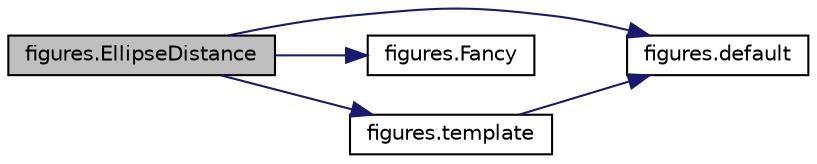digraph "figures.EllipseDistance"
{
 // INTERACTIVE_SVG=YES
 // LATEX_PDF_SIZE
  edge [fontname="Helvetica",fontsize="10",labelfontname="Helvetica",labelfontsize="10"];
  node [fontname="Helvetica",fontsize="10",shape=record];
  rankdir="LR";
  Node1 [label="figures.EllipseDistance",height=0.2,width=0.4,color="black", fillcolor="grey75", style="filled", fontcolor="black",tooltip=" "];
  Node1 -> Node2 [color="midnightblue",fontsize="10",style="solid",fontname="Helvetica"];
  Node2 [label="figures.default",height=0.2,width=0.4,color="black", fillcolor="white", style="filled",URL="$namespacefigures.html#ab237102b5b926b7362955a66dde278ad",tooltip=" "];
  Node1 -> Node3 [color="midnightblue",fontsize="10",style="solid",fontname="Helvetica"];
  Node3 [label="figures.Fancy",height=0.2,width=0.4,color="black", fillcolor="white", style="filled",URL="$namespacefigures.html#a4617eb2e9c8d3954ea76bc8f3db2c6ab",tooltip=" "];
  Node1 -> Node4 [color="midnightblue",fontsize="10",style="solid",fontname="Helvetica"];
  Node4 [label="figures.template",height=0.2,width=0.4,color="black", fillcolor="white", style="filled",URL="$namespacefigures.html#a8858806b667542fd46e0fd6293924b11",tooltip=" "];
  Node4 -> Node2 [color="midnightblue",fontsize="10",style="solid",fontname="Helvetica"];
}
